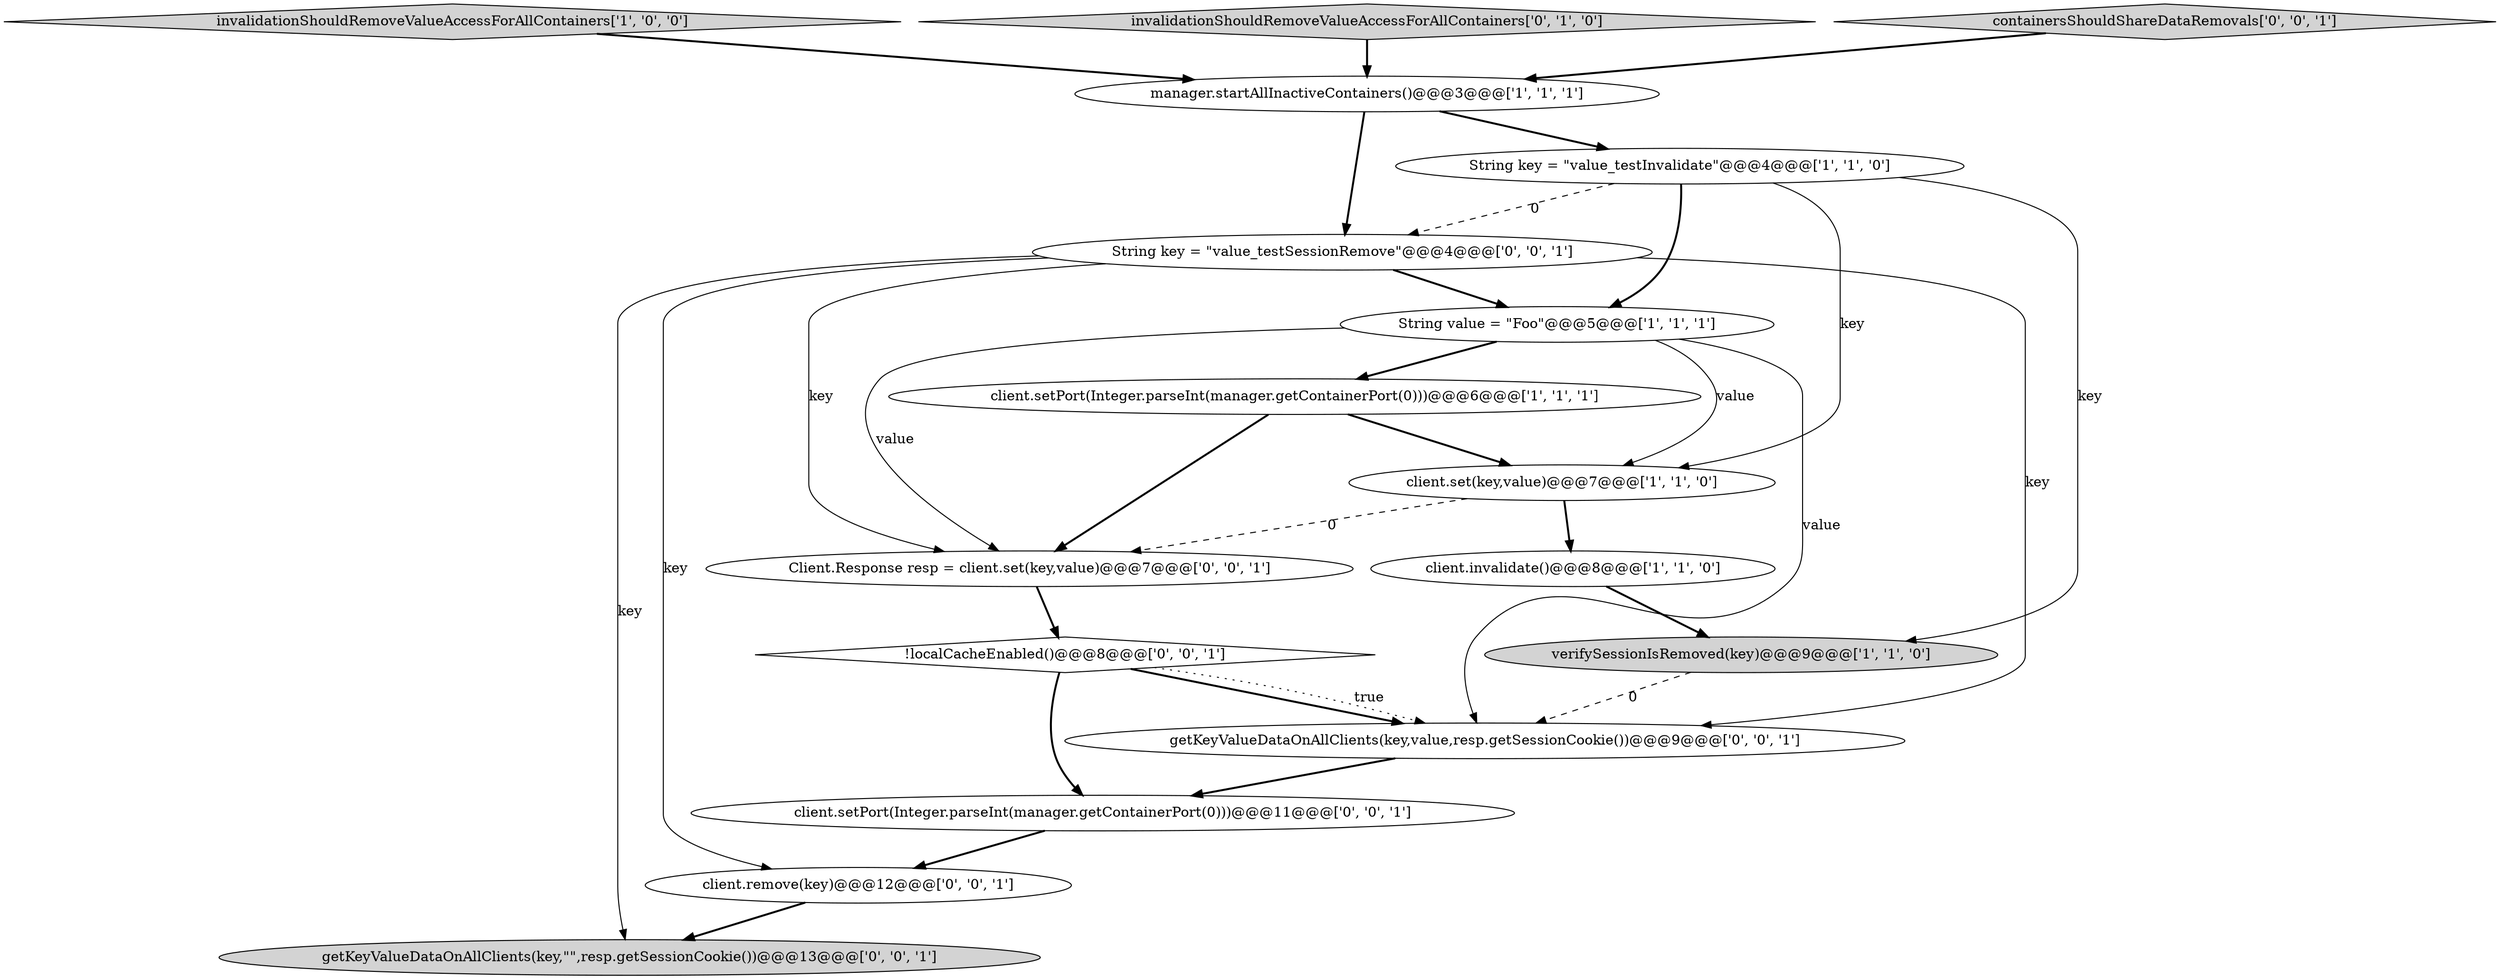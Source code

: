 digraph {
0 [style = filled, label = "client.setPort(Integer.parseInt(manager.getContainerPort(0)))@@@6@@@['1', '1', '1']", fillcolor = white, shape = ellipse image = "AAA0AAABBB1BBB"];
9 [style = filled, label = "Client.Response resp = client.set(key,value)@@@7@@@['0', '0', '1']", fillcolor = white, shape = ellipse image = "AAA0AAABBB3BBB"];
12 [style = filled, label = "getKeyValueDataOnAllClients(key,\"\",resp.getSessionCookie())@@@13@@@['0', '0', '1']", fillcolor = lightgray, shape = ellipse image = "AAA0AAABBB3BBB"];
2 [style = filled, label = "String value = \"Foo\"@@@5@@@['1', '1', '1']", fillcolor = white, shape = ellipse image = "AAA0AAABBB1BBB"];
5 [style = filled, label = "manager.startAllInactiveContainers()@@@3@@@['1', '1', '1']", fillcolor = white, shape = ellipse image = "AAA0AAABBB1BBB"];
16 [style = filled, label = "String key = \"value_testSessionRemove\"@@@4@@@['0', '0', '1']", fillcolor = white, shape = ellipse image = "AAA0AAABBB3BBB"];
3 [style = filled, label = "invalidationShouldRemoveValueAccessForAllContainers['1', '0', '0']", fillcolor = lightgray, shape = diamond image = "AAA0AAABBB1BBB"];
8 [style = filled, label = "invalidationShouldRemoveValueAccessForAllContainers['0', '1', '0']", fillcolor = lightgray, shape = diamond image = "AAA0AAABBB2BBB"];
15 [style = filled, label = "client.remove(key)@@@12@@@['0', '0', '1']", fillcolor = white, shape = ellipse image = "AAA0AAABBB3BBB"];
11 [style = filled, label = "getKeyValueDataOnAllClients(key,value,resp.getSessionCookie())@@@9@@@['0', '0', '1']", fillcolor = white, shape = ellipse image = "AAA0AAABBB3BBB"];
14 [style = filled, label = "!localCacheEnabled()@@@8@@@['0', '0', '1']", fillcolor = white, shape = diamond image = "AAA0AAABBB3BBB"];
6 [style = filled, label = "client.set(key,value)@@@7@@@['1', '1', '0']", fillcolor = white, shape = ellipse image = "AAA0AAABBB1BBB"];
4 [style = filled, label = "verifySessionIsRemoved(key)@@@9@@@['1', '1', '0']", fillcolor = lightgray, shape = ellipse image = "AAA0AAABBB1BBB"];
1 [style = filled, label = "client.invalidate()@@@8@@@['1', '1', '0']", fillcolor = white, shape = ellipse image = "AAA0AAABBB1BBB"];
13 [style = filled, label = "containersShouldShareDataRemovals['0', '0', '1']", fillcolor = lightgray, shape = diamond image = "AAA0AAABBB3BBB"];
10 [style = filled, label = "client.setPort(Integer.parseInt(manager.getContainerPort(0)))@@@11@@@['0', '0', '1']", fillcolor = white, shape = ellipse image = "AAA0AAABBB3BBB"];
7 [style = filled, label = "String key = \"value_testInvalidate\"@@@4@@@['1', '1', '0']", fillcolor = white, shape = ellipse image = "AAA0AAABBB1BBB"];
0->6 [style = bold, label=""];
4->11 [style = dashed, label="0"];
5->7 [style = bold, label=""];
8->5 [style = bold, label=""];
15->12 [style = bold, label=""];
2->6 [style = solid, label="value"];
16->11 [style = solid, label="key"];
0->9 [style = bold, label=""];
7->6 [style = solid, label="key"];
6->9 [style = dashed, label="0"];
14->11 [style = bold, label=""];
3->5 [style = bold, label=""];
16->12 [style = solid, label="key"];
16->2 [style = bold, label=""];
11->10 [style = bold, label=""];
9->14 [style = bold, label=""];
1->4 [style = bold, label=""];
7->16 [style = dashed, label="0"];
2->11 [style = solid, label="value"];
2->0 [style = bold, label=""];
10->15 [style = bold, label=""];
2->9 [style = solid, label="value"];
14->11 [style = dotted, label="true"];
7->4 [style = solid, label="key"];
14->10 [style = bold, label=""];
6->1 [style = bold, label=""];
16->9 [style = solid, label="key"];
5->16 [style = bold, label=""];
13->5 [style = bold, label=""];
16->15 [style = solid, label="key"];
7->2 [style = bold, label=""];
}
